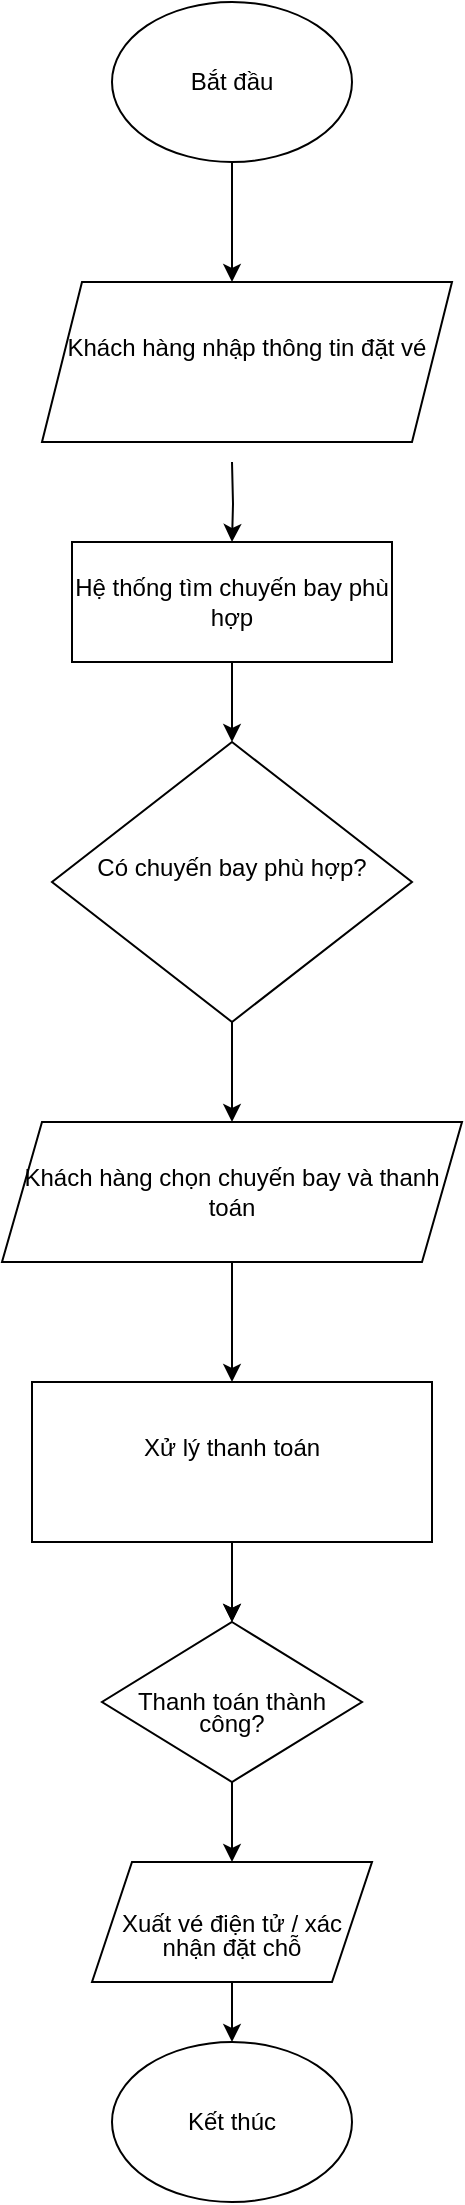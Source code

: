 <mxfile version="28.2.3">
  <diagram name="Trang-1" id="CI8di9rLiQpdFGG0MDd3">
    <mxGraphModel dx="786" dy="459" grid="1" gridSize="10" guides="1" tooltips="1" connect="1" arrows="1" fold="1" page="1" pageScale="1" pageWidth="827" pageHeight="1169" math="0" shadow="0">
      <root>
        <mxCell id="0" />
        <mxCell id="1" parent="0" />
        <mxCell id="Rv5LHFq7l9XG666zRjIo-19" value="" style="edgeStyle=orthogonalEdgeStyle;rounded=0;orthogonalLoop=1;jettySize=auto;html=1;" edge="1" parent="1" source="Rv5LHFq7l9XG666zRjIo-1">
          <mxGeometry relative="1" as="geometry">
            <mxPoint x="170" y="190" as="targetPoint" />
          </mxGeometry>
        </mxCell>
        <mxCell id="Rv5LHFq7l9XG666zRjIo-1" value="Bắt đầu" style="ellipse;whiteSpace=wrap;html=1;" vertex="1" parent="1">
          <mxGeometry x="110" y="50" width="120" height="80" as="geometry" />
        </mxCell>
        <mxCell id="Rv5LHFq7l9XG666zRjIo-18" value="" style="edgeStyle=orthogonalEdgeStyle;rounded=0;orthogonalLoop=1;jettySize=auto;html=1;" edge="1" parent="1" target="Rv5LHFq7l9XG666zRjIo-4">
          <mxGeometry relative="1" as="geometry">
            <mxPoint x="170" y="280" as="sourcePoint" />
          </mxGeometry>
        </mxCell>
        <mxCell id="Rv5LHFq7l9XG666zRjIo-17" value="" style="edgeStyle=orthogonalEdgeStyle;rounded=0;orthogonalLoop=1;jettySize=auto;html=1;" edge="1" parent="1" source="Rv5LHFq7l9XG666zRjIo-4" target="Rv5LHFq7l9XG666zRjIo-5">
          <mxGeometry relative="1" as="geometry" />
        </mxCell>
        <mxCell id="Rv5LHFq7l9XG666zRjIo-4" value="&lt;br&gt;&lt;span style=&quot;&quot; data-end=&quot;500&quot; data-start=&quot;465&quot;&gt;Hệ thống tìm chuyến bay phù hợp&lt;/span&gt; &lt;div&gt;&lt;br/&gt;&lt;/div&gt;" style="rounded=0;whiteSpace=wrap;html=1;" vertex="1" parent="1">
          <mxGeometry x="90" y="320" width="160" height="60" as="geometry" />
        </mxCell>
        <mxCell id="Rv5LHFq7l9XG666zRjIo-16" value="" style="edgeStyle=orthogonalEdgeStyle;rounded=0;orthogonalLoop=1;jettySize=auto;html=1;" edge="1" parent="1" source="Rv5LHFq7l9XG666zRjIo-5" target="Rv5LHFq7l9XG666zRjIo-6">
          <mxGeometry relative="1" as="geometry" />
        </mxCell>
        <mxCell id="Rv5LHFq7l9XG666zRjIo-5" value="&#xa;Có chuyến bay phù hợp?&#xa;&#xa;" style="rhombus;whiteSpace=wrap;html=1;" vertex="1" parent="1">
          <mxGeometry x="80" y="420" width="180" height="140" as="geometry" />
        </mxCell>
        <mxCell id="Rv5LHFq7l9XG666zRjIo-27" value="" style="edgeStyle=orthogonalEdgeStyle;rounded=0;orthogonalLoop=1;jettySize=auto;html=1;" edge="1" parent="1" source="Rv5LHFq7l9XG666zRjIo-6" target="Rv5LHFq7l9XG666zRjIo-24">
          <mxGeometry relative="1" as="geometry" />
        </mxCell>
        <mxCell id="Rv5LHFq7l9XG666zRjIo-6" value="&lt;br&gt;&lt;span style=&quot;&quot; data-end=&quot;909&quot; data-start=&quot;865&quot;&gt;Khách hàng chọn chuyến bay và thanh toán&lt;/span&gt; &lt;div&gt;&lt;br/&gt;&lt;/div&gt;" style="shape=parallelogram;perimeter=parallelogramPerimeter;whiteSpace=wrap;html=1;fixedSize=1;" vertex="1" parent="1">
          <mxGeometry x="55" y="610" width="230" height="70" as="geometry" />
        </mxCell>
        <mxCell id="Rv5LHFq7l9XG666zRjIo-12" value="" style="edgeStyle=orthogonalEdgeStyle;rounded=0;orthogonalLoop=1;jettySize=auto;html=1;" edge="1" parent="1" source="Rv5LHFq7l9XG666zRjIo-8" target="Rv5LHFq7l9XG666zRjIo-9">
          <mxGeometry relative="1" as="geometry" />
        </mxCell>
        <mxCell id="Rv5LHFq7l9XG666zRjIo-8" value="&lt;div style=&quot;line-height: 90%;&quot;&gt;&lt;br&gt;Thanh toán thành công?&lt;br&gt;&lt;/div&gt;" style="rhombus;whiteSpace=wrap;html=1;" vertex="1" parent="1">
          <mxGeometry x="105" y="860" width="130" height="80" as="geometry" />
        </mxCell>
        <mxCell id="Rv5LHFq7l9XG666zRjIo-11" value="" style="edgeStyle=orthogonalEdgeStyle;rounded=0;orthogonalLoop=1;jettySize=auto;html=1;" edge="1" parent="1" source="Rv5LHFq7l9XG666zRjIo-9" target="Rv5LHFq7l9XG666zRjIo-10">
          <mxGeometry relative="1" as="geometry" />
        </mxCell>
        <mxCell id="Rv5LHFq7l9XG666zRjIo-9" value="&lt;div style=&quot;line-height: 100%;&quot;&gt;&lt;br&gt;Xuất vé điện tử / xác nhận đặt chỗ&lt;br&gt;&lt;/div&gt;" style="shape=parallelogram;perimeter=parallelogramPerimeter;whiteSpace=wrap;html=1;fixedSize=1;" vertex="1" parent="1">
          <mxGeometry x="100" y="980" width="140" height="60" as="geometry" />
        </mxCell>
        <mxCell id="Rv5LHFq7l9XG666zRjIo-10" value="Kết thúc" style="ellipse;whiteSpace=wrap;html=1;" vertex="1" parent="1">
          <mxGeometry x="110" y="1070" width="120" height="80" as="geometry" />
        </mxCell>
        <mxCell id="Rv5LHFq7l9XG666zRjIo-21" value="&#xa;Khách hàng nhập thông tin đặt vé&#xa;&#xa;" style="shape=parallelogram;perimeter=parallelogramPerimeter;whiteSpace=wrap;html=1;fixedSize=1;" vertex="1" parent="1">
          <mxGeometry x="75" y="190" width="205" height="80" as="geometry" />
        </mxCell>
        <mxCell id="Rv5LHFq7l9XG666zRjIo-29" value="" style="edgeStyle=orthogonalEdgeStyle;rounded=0;orthogonalLoop=1;jettySize=auto;html=1;" edge="1" parent="1" source="Rv5LHFq7l9XG666zRjIo-24" target="Rv5LHFq7l9XG666zRjIo-8">
          <mxGeometry relative="1" as="geometry" />
        </mxCell>
        <mxCell id="Rv5LHFq7l9XG666zRjIo-31" style="edgeStyle=orthogonalEdgeStyle;rounded=0;orthogonalLoop=1;jettySize=auto;html=1;" edge="1" parent="1" source="Rv5LHFq7l9XG666zRjIo-24" target="Rv5LHFq7l9XG666zRjIo-8">
          <mxGeometry relative="1" as="geometry" />
        </mxCell>
        <mxCell id="Rv5LHFq7l9XG666zRjIo-24" value="&#xa;Xử lý thanh toán&#xa;&#xa;" style="rounded=0;whiteSpace=wrap;html=1;" vertex="1" parent="1">
          <mxGeometry x="70" y="740" width="200" height="80" as="geometry" />
        </mxCell>
      </root>
    </mxGraphModel>
  </diagram>
</mxfile>
